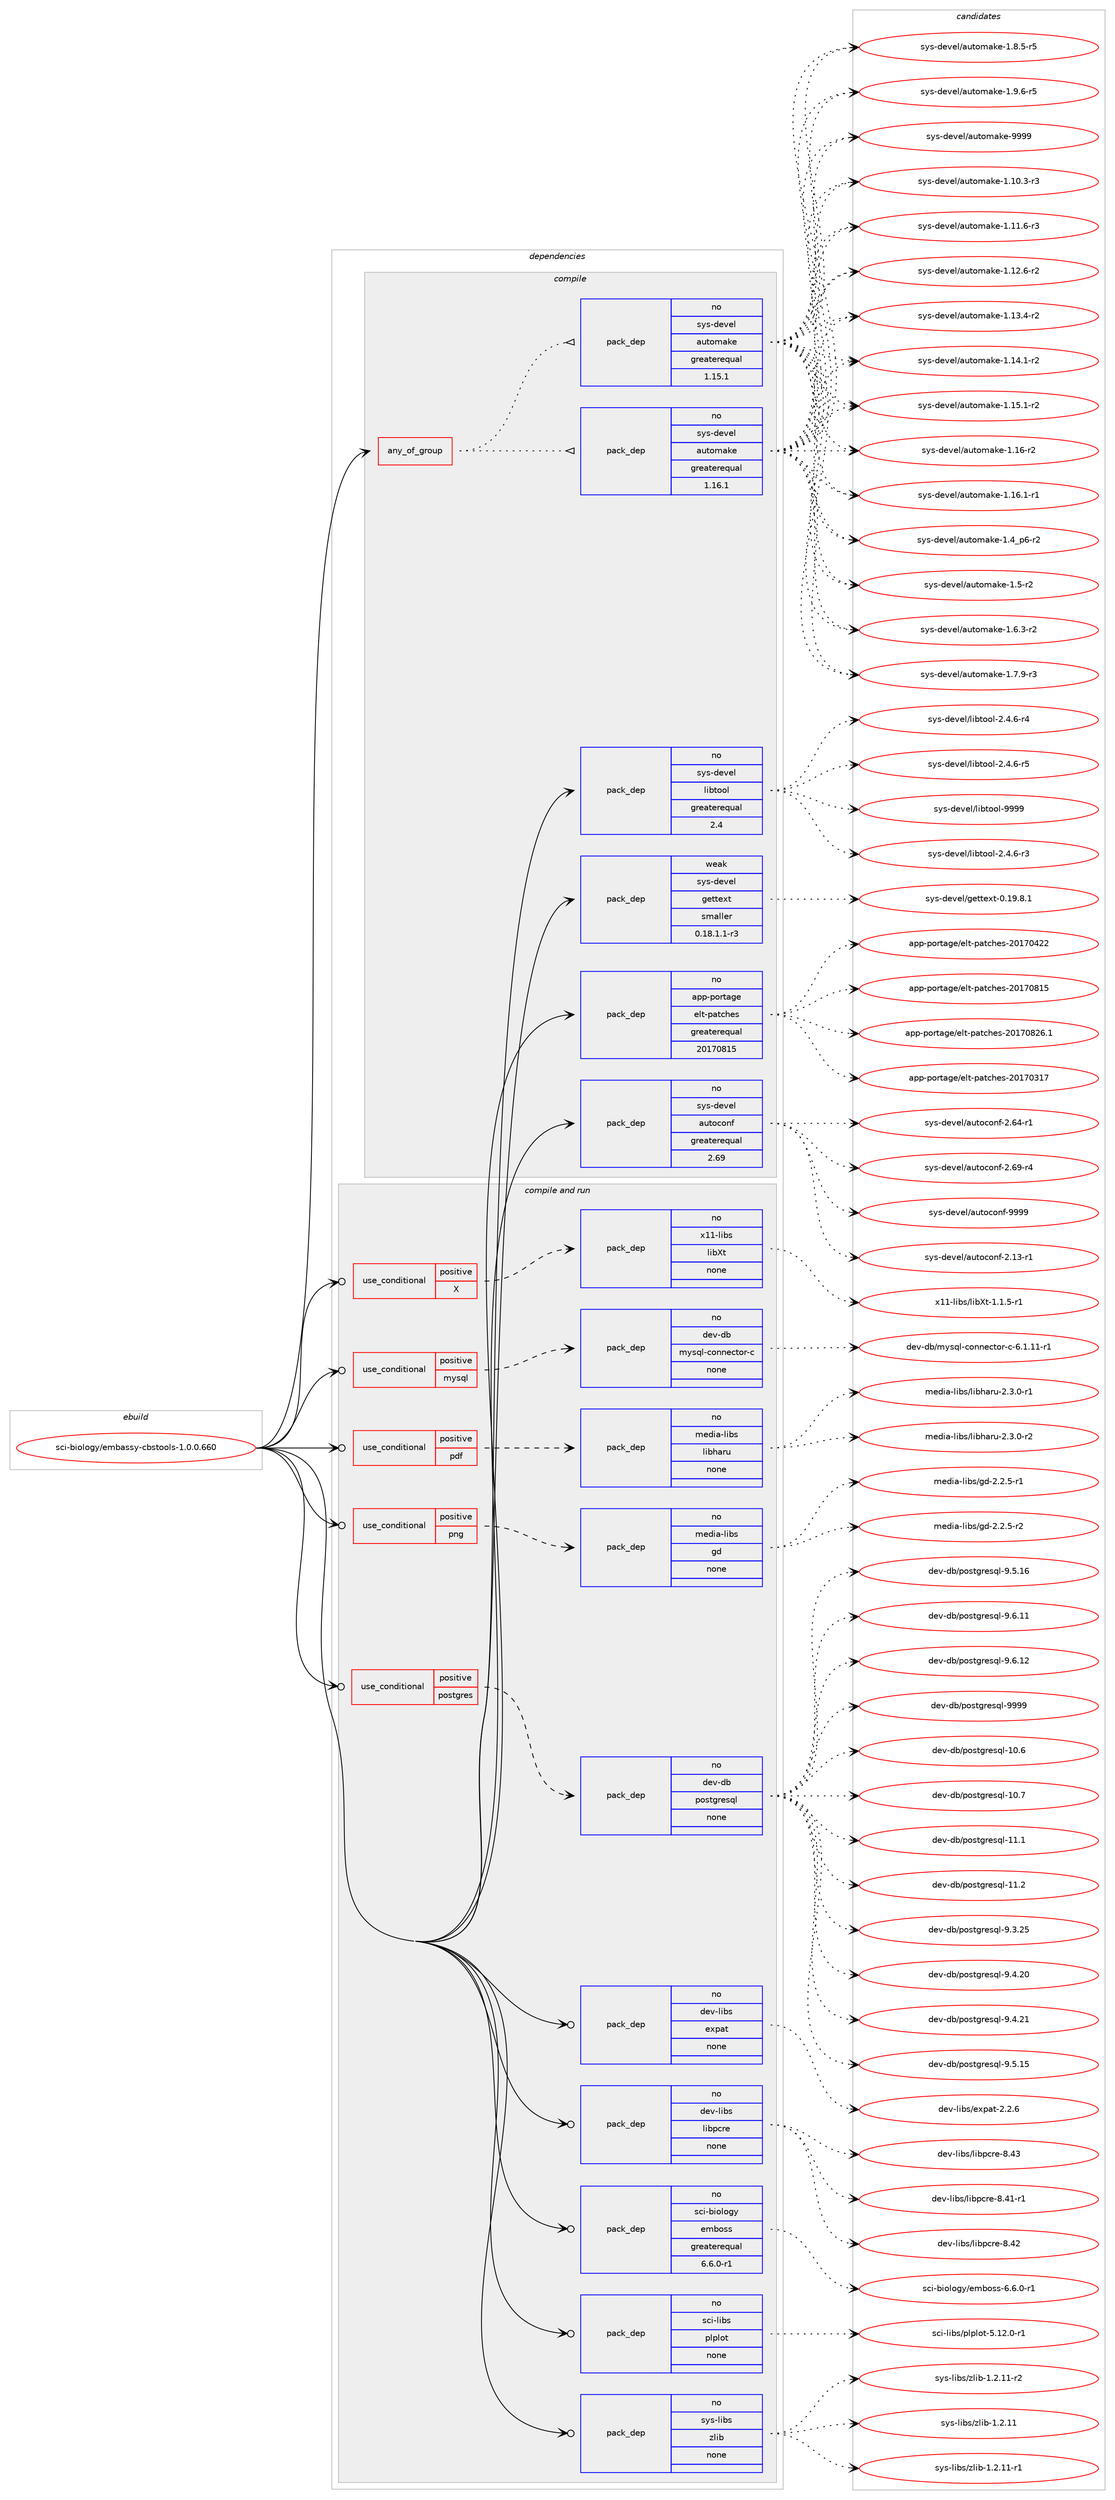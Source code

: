 digraph prolog {

# *************
# Graph options
# *************

newrank=true;
concentrate=true;
compound=true;
graph [rankdir=LR,fontname=Helvetica,fontsize=10,ranksep=1.5];#, ranksep=2.5, nodesep=0.2];
edge  [arrowhead=vee];
node  [fontname=Helvetica,fontsize=10];

# **********
# The ebuild
# **********

subgraph cluster_leftcol {
color=gray;
rank=same;
label=<<i>ebuild</i>>;
id [label="sci-biology/embassy-cbstools-1.0.0.660", color=red, width=4, href="../sci-biology/embassy-cbstools-1.0.0.660.svg"];
}

# ****************
# The dependencies
# ****************

subgraph cluster_midcol {
color=gray;
label=<<i>dependencies</i>>;
subgraph cluster_compile {
fillcolor="#eeeeee";
style=filled;
label=<<i>compile</i>>;
subgraph any26722 {
dependency1686094 [label=<<TABLE BORDER="0" CELLBORDER="1" CELLSPACING="0" CELLPADDING="4"><TR><TD CELLPADDING="10">any_of_group</TD></TR></TABLE>>, shape=none, color=red];subgraph pack1206466 {
dependency1686095 [label=<<TABLE BORDER="0" CELLBORDER="1" CELLSPACING="0" CELLPADDING="4" WIDTH="220"><TR><TD ROWSPAN="6" CELLPADDING="30">pack_dep</TD></TR><TR><TD WIDTH="110">no</TD></TR><TR><TD>sys-devel</TD></TR><TR><TD>automake</TD></TR><TR><TD>greaterequal</TD></TR><TR><TD>1.16.1</TD></TR></TABLE>>, shape=none, color=blue];
}
dependency1686094:e -> dependency1686095:w [weight=20,style="dotted",arrowhead="oinv"];
subgraph pack1206467 {
dependency1686096 [label=<<TABLE BORDER="0" CELLBORDER="1" CELLSPACING="0" CELLPADDING="4" WIDTH="220"><TR><TD ROWSPAN="6" CELLPADDING="30">pack_dep</TD></TR><TR><TD WIDTH="110">no</TD></TR><TR><TD>sys-devel</TD></TR><TR><TD>automake</TD></TR><TR><TD>greaterequal</TD></TR><TR><TD>1.15.1</TD></TR></TABLE>>, shape=none, color=blue];
}
dependency1686094:e -> dependency1686096:w [weight=20,style="dotted",arrowhead="oinv"];
}
id:e -> dependency1686094:w [weight=20,style="solid",arrowhead="vee"];
subgraph pack1206468 {
dependency1686097 [label=<<TABLE BORDER="0" CELLBORDER="1" CELLSPACING="0" CELLPADDING="4" WIDTH="220"><TR><TD ROWSPAN="6" CELLPADDING="30">pack_dep</TD></TR><TR><TD WIDTH="110">no</TD></TR><TR><TD>app-portage</TD></TR><TR><TD>elt-patches</TD></TR><TR><TD>greaterequal</TD></TR><TR><TD>20170815</TD></TR></TABLE>>, shape=none, color=blue];
}
id:e -> dependency1686097:w [weight=20,style="solid",arrowhead="vee"];
subgraph pack1206469 {
dependency1686098 [label=<<TABLE BORDER="0" CELLBORDER="1" CELLSPACING="0" CELLPADDING="4" WIDTH="220"><TR><TD ROWSPAN="6" CELLPADDING="30">pack_dep</TD></TR><TR><TD WIDTH="110">no</TD></TR><TR><TD>sys-devel</TD></TR><TR><TD>autoconf</TD></TR><TR><TD>greaterequal</TD></TR><TR><TD>2.69</TD></TR></TABLE>>, shape=none, color=blue];
}
id:e -> dependency1686098:w [weight=20,style="solid",arrowhead="vee"];
subgraph pack1206470 {
dependency1686099 [label=<<TABLE BORDER="0" CELLBORDER="1" CELLSPACING="0" CELLPADDING="4" WIDTH="220"><TR><TD ROWSPAN="6" CELLPADDING="30">pack_dep</TD></TR><TR><TD WIDTH="110">no</TD></TR><TR><TD>sys-devel</TD></TR><TR><TD>libtool</TD></TR><TR><TD>greaterequal</TD></TR><TR><TD>2.4</TD></TR></TABLE>>, shape=none, color=blue];
}
id:e -> dependency1686099:w [weight=20,style="solid",arrowhead="vee"];
subgraph pack1206471 {
dependency1686100 [label=<<TABLE BORDER="0" CELLBORDER="1" CELLSPACING="0" CELLPADDING="4" WIDTH="220"><TR><TD ROWSPAN="6" CELLPADDING="30">pack_dep</TD></TR><TR><TD WIDTH="110">weak</TD></TR><TR><TD>sys-devel</TD></TR><TR><TD>gettext</TD></TR><TR><TD>smaller</TD></TR><TR><TD>0.18.1.1-r3</TD></TR></TABLE>>, shape=none, color=blue];
}
id:e -> dependency1686100:w [weight=20,style="solid",arrowhead="vee"];
}
subgraph cluster_compileandrun {
fillcolor="#eeeeee";
style=filled;
label=<<i>compile and run</i>>;
subgraph cond452063 {
dependency1686101 [label=<<TABLE BORDER="0" CELLBORDER="1" CELLSPACING="0" CELLPADDING="4"><TR><TD ROWSPAN="3" CELLPADDING="10">use_conditional</TD></TR><TR><TD>positive</TD></TR><TR><TD>X</TD></TR></TABLE>>, shape=none, color=red];
subgraph pack1206472 {
dependency1686102 [label=<<TABLE BORDER="0" CELLBORDER="1" CELLSPACING="0" CELLPADDING="4" WIDTH="220"><TR><TD ROWSPAN="6" CELLPADDING="30">pack_dep</TD></TR><TR><TD WIDTH="110">no</TD></TR><TR><TD>x11-libs</TD></TR><TR><TD>libXt</TD></TR><TR><TD>none</TD></TR><TR><TD></TD></TR></TABLE>>, shape=none, color=blue];
}
dependency1686101:e -> dependency1686102:w [weight=20,style="dashed",arrowhead="vee"];
}
id:e -> dependency1686101:w [weight=20,style="solid",arrowhead="odotvee"];
subgraph cond452064 {
dependency1686103 [label=<<TABLE BORDER="0" CELLBORDER="1" CELLSPACING="0" CELLPADDING="4"><TR><TD ROWSPAN="3" CELLPADDING="10">use_conditional</TD></TR><TR><TD>positive</TD></TR><TR><TD>mysql</TD></TR></TABLE>>, shape=none, color=red];
subgraph pack1206473 {
dependency1686104 [label=<<TABLE BORDER="0" CELLBORDER="1" CELLSPACING="0" CELLPADDING="4" WIDTH="220"><TR><TD ROWSPAN="6" CELLPADDING="30">pack_dep</TD></TR><TR><TD WIDTH="110">no</TD></TR><TR><TD>dev-db</TD></TR><TR><TD>mysql-connector-c</TD></TR><TR><TD>none</TD></TR><TR><TD></TD></TR></TABLE>>, shape=none, color=blue];
}
dependency1686103:e -> dependency1686104:w [weight=20,style="dashed",arrowhead="vee"];
}
id:e -> dependency1686103:w [weight=20,style="solid",arrowhead="odotvee"];
subgraph cond452065 {
dependency1686105 [label=<<TABLE BORDER="0" CELLBORDER="1" CELLSPACING="0" CELLPADDING="4"><TR><TD ROWSPAN="3" CELLPADDING="10">use_conditional</TD></TR><TR><TD>positive</TD></TR><TR><TD>pdf</TD></TR></TABLE>>, shape=none, color=red];
subgraph pack1206474 {
dependency1686106 [label=<<TABLE BORDER="0" CELLBORDER="1" CELLSPACING="0" CELLPADDING="4" WIDTH="220"><TR><TD ROWSPAN="6" CELLPADDING="30">pack_dep</TD></TR><TR><TD WIDTH="110">no</TD></TR><TR><TD>media-libs</TD></TR><TR><TD>libharu</TD></TR><TR><TD>none</TD></TR><TR><TD></TD></TR></TABLE>>, shape=none, color=blue];
}
dependency1686105:e -> dependency1686106:w [weight=20,style="dashed",arrowhead="vee"];
}
id:e -> dependency1686105:w [weight=20,style="solid",arrowhead="odotvee"];
subgraph cond452066 {
dependency1686107 [label=<<TABLE BORDER="0" CELLBORDER="1" CELLSPACING="0" CELLPADDING="4"><TR><TD ROWSPAN="3" CELLPADDING="10">use_conditional</TD></TR><TR><TD>positive</TD></TR><TR><TD>png</TD></TR></TABLE>>, shape=none, color=red];
subgraph pack1206475 {
dependency1686108 [label=<<TABLE BORDER="0" CELLBORDER="1" CELLSPACING="0" CELLPADDING="4" WIDTH="220"><TR><TD ROWSPAN="6" CELLPADDING="30">pack_dep</TD></TR><TR><TD WIDTH="110">no</TD></TR><TR><TD>media-libs</TD></TR><TR><TD>gd</TD></TR><TR><TD>none</TD></TR><TR><TD></TD></TR></TABLE>>, shape=none, color=blue];
}
dependency1686107:e -> dependency1686108:w [weight=20,style="dashed",arrowhead="vee"];
}
id:e -> dependency1686107:w [weight=20,style="solid",arrowhead="odotvee"];
subgraph cond452067 {
dependency1686109 [label=<<TABLE BORDER="0" CELLBORDER="1" CELLSPACING="0" CELLPADDING="4"><TR><TD ROWSPAN="3" CELLPADDING="10">use_conditional</TD></TR><TR><TD>positive</TD></TR><TR><TD>postgres</TD></TR></TABLE>>, shape=none, color=red];
subgraph pack1206476 {
dependency1686110 [label=<<TABLE BORDER="0" CELLBORDER="1" CELLSPACING="0" CELLPADDING="4" WIDTH="220"><TR><TD ROWSPAN="6" CELLPADDING="30">pack_dep</TD></TR><TR><TD WIDTH="110">no</TD></TR><TR><TD>dev-db</TD></TR><TR><TD>postgresql</TD></TR><TR><TD>none</TD></TR><TR><TD></TD></TR></TABLE>>, shape=none, color=blue];
}
dependency1686109:e -> dependency1686110:w [weight=20,style="dashed",arrowhead="vee"];
}
id:e -> dependency1686109:w [weight=20,style="solid",arrowhead="odotvee"];
subgraph pack1206477 {
dependency1686111 [label=<<TABLE BORDER="0" CELLBORDER="1" CELLSPACING="0" CELLPADDING="4" WIDTH="220"><TR><TD ROWSPAN="6" CELLPADDING="30">pack_dep</TD></TR><TR><TD WIDTH="110">no</TD></TR><TR><TD>dev-libs</TD></TR><TR><TD>expat</TD></TR><TR><TD>none</TD></TR><TR><TD></TD></TR></TABLE>>, shape=none, color=blue];
}
id:e -> dependency1686111:w [weight=20,style="solid",arrowhead="odotvee"];
subgraph pack1206478 {
dependency1686112 [label=<<TABLE BORDER="0" CELLBORDER="1" CELLSPACING="0" CELLPADDING="4" WIDTH="220"><TR><TD ROWSPAN="6" CELLPADDING="30">pack_dep</TD></TR><TR><TD WIDTH="110">no</TD></TR><TR><TD>dev-libs</TD></TR><TR><TD>libpcre</TD></TR><TR><TD>none</TD></TR><TR><TD></TD></TR></TABLE>>, shape=none, color=blue];
}
id:e -> dependency1686112:w [weight=20,style="solid",arrowhead="odotvee"];
subgraph pack1206479 {
dependency1686113 [label=<<TABLE BORDER="0" CELLBORDER="1" CELLSPACING="0" CELLPADDING="4" WIDTH="220"><TR><TD ROWSPAN="6" CELLPADDING="30">pack_dep</TD></TR><TR><TD WIDTH="110">no</TD></TR><TR><TD>sci-biology</TD></TR><TR><TD>emboss</TD></TR><TR><TD>greaterequal</TD></TR><TR><TD>6.6.0-r1</TD></TR></TABLE>>, shape=none, color=blue];
}
id:e -> dependency1686113:w [weight=20,style="solid",arrowhead="odotvee"];
subgraph pack1206480 {
dependency1686114 [label=<<TABLE BORDER="0" CELLBORDER="1" CELLSPACING="0" CELLPADDING="4" WIDTH="220"><TR><TD ROWSPAN="6" CELLPADDING="30">pack_dep</TD></TR><TR><TD WIDTH="110">no</TD></TR><TR><TD>sci-libs</TD></TR><TR><TD>plplot</TD></TR><TR><TD>none</TD></TR><TR><TD></TD></TR></TABLE>>, shape=none, color=blue];
}
id:e -> dependency1686114:w [weight=20,style="solid",arrowhead="odotvee"];
subgraph pack1206481 {
dependency1686115 [label=<<TABLE BORDER="0" CELLBORDER="1" CELLSPACING="0" CELLPADDING="4" WIDTH="220"><TR><TD ROWSPAN="6" CELLPADDING="30">pack_dep</TD></TR><TR><TD WIDTH="110">no</TD></TR><TR><TD>sys-libs</TD></TR><TR><TD>zlib</TD></TR><TR><TD>none</TD></TR><TR><TD></TD></TR></TABLE>>, shape=none, color=blue];
}
id:e -> dependency1686115:w [weight=20,style="solid",arrowhead="odotvee"];
}
subgraph cluster_run {
fillcolor="#eeeeee";
style=filled;
label=<<i>run</i>>;
}
}

# **************
# The candidates
# **************

subgraph cluster_choices {
rank=same;
color=gray;
label=<<i>candidates</i>>;

subgraph choice1206466 {
color=black;
nodesep=1;
choice11512111545100101118101108479711711611110997107101454946494846514511451 [label="sys-devel/automake-1.10.3-r3", color=red, width=4,href="../sys-devel/automake-1.10.3-r3.svg"];
choice11512111545100101118101108479711711611110997107101454946494946544511451 [label="sys-devel/automake-1.11.6-r3", color=red, width=4,href="../sys-devel/automake-1.11.6-r3.svg"];
choice11512111545100101118101108479711711611110997107101454946495046544511450 [label="sys-devel/automake-1.12.6-r2", color=red, width=4,href="../sys-devel/automake-1.12.6-r2.svg"];
choice11512111545100101118101108479711711611110997107101454946495146524511450 [label="sys-devel/automake-1.13.4-r2", color=red, width=4,href="../sys-devel/automake-1.13.4-r2.svg"];
choice11512111545100101118101108479711711611110997107101454946495246494511450 [label="sys-devel/automake-1.14.1-r2", color=red, width=4,href="../sys-devel/automake-1.14.1-r2.svg"];
choice11512111545100101118101108479711711611110997107101454946495346494511450 [label="sys-devel/automake-1.15.1-r2", color=red, width=4,href="../sys-devel/automake-1.15.1-r2.svg"];
choice1151211154510010111810110847971171161111099710710145494649544511450 [label="sys-devel/automake-1.16-r2", color=red, width=4,href="../sys-devel/automake-1.16-r2.svg"];
choice11512111545100101118101108479711711611110997107101454946495446494511449 [label="sys-devel/automake-1.16.1-r1", color=red, width=4,href="../sys-devel/automake-1.16.1-r1.svg"];
choice115121115451001011181011084797117116111109971071014549465295112544511450 [label="sys-devel/automake-1.4_p6-r2", color=red, width=4,href="../sys-devel/automake-1.4_p6-r2.svg"];
choice11512111545100101118101108479711711611110997107101454946534511450 [label="sys-devel/automake-1.5-r2", color=red, width=4,href="../sys-devel/automake-1.5-r2.svg"];
choice115121115451001011181011084797117116111109971071014549465446514511450 [label="sys-devel/automake-1.6.3-r2", color=red, width=4,href="../sys-devel/automake-1.6.3-r2.svg"];
choice115121115451001011181011084797117116111109971071014549465546574511451 [label="sys-devel/automake-1.7.9-r3", color=red, width=4,href="../sys-devel/automake-1.7.9-r3.svg"];
choice115121115451001011181011084797117116111109971071014549465646534511453 [label="sys-devel/automake-1.8.5-r5", color=red, width=4,href="../sys-devel/automake-1.8.5-r5.svg"];
choice115121115451001011181011084797117116111109971071014549465746544511453 [label="sys-devel/automake-1.9.6-r5", color=red, width=4,href="../sys-devel/automake-1.9.6-r5.svg"];
choice115121115451001011181011084797117116111109971071014557575757 [label="sys-devel/automake-9999", color=red, width=4,href="../sys-devel/automake-9999.svg"];
dependency1686095:e -> choice11512111545100101118101108479711711611110997107101454946494846514511451:w [style=dotted,weight="100"];
dependency1686095:e -> choice11512111545100101118101108479711711611110997107101454946494946544511451:w [style=dotted,weight="100"];
dependency1686095:e -> choice11512111545100101118101108479711711611110997107101454946495046544511450:w [style=dotted,weight="100"];
dependency1686095:e -> choice11512111545100101118101108479711711611110997107101454946495146524511450:w [style=dotted,weight="100"];
dependency1686095:e -> choice11512111545100101118101108479711711611110997107101454946495246494511450:w [style=dotted,weight="100"];
dependency1686095:e -> choice11512111545100101118101108479711711611110997107101454946495346494511450:w [style=dotted,weight="100"];
dependency1686095:e -> choice1151211154510010111810110847971171161111099710710145494649544511450:w [style=dotted,weight="100"];
dependency1686095:e -> choice11512111545100101118101108479711711611110997107101454946495446494511449:w [style=dotted,weight="100"];
dependency1686095:e -> choice115121115451001011181011084797117116111109971071014549465295112544511450:w [style=dotted,weight="100"];
dependency1686095:e -> choice11512111545100101118101108479711711611110997107101454946534511450:w [style=dotted,weight="100"];
dependency1686095:e -> choice115121115451001011181011084797117116111109971071014549465446514511450:w [style=dotted,weight="100"];
dependency1686095:e -> choice115121115451001011181011084797117116111109971071014549465546574511451:w [style=dotted,weight="100"];
dependency1686095:e -> choice115121115451001011181011084797117116111109971071014549465646534511453:w [style=dotted,weight="100"];
dependency1686095:e -> choice115121115451001011181011084797117116111109971071014549465746544511453:w [style=dotted,weight="100"];
dependency1686095:e -> choice115121115451001011181011084797117116111109971071014557575757:w [style=dotted,weight="100"];
}
subgraph choice1206467 {
color=black;
nodesep=1;
choice11512111545100101118101108479711711611110997107101454946494846514511451 [label="sys-devel/automake-1.10.3-r3", color=red, width=4,href="../sys-devel/automake-1.10.3-r3.svg"];
choice11512111545100101118101108479711711611110997107101454946494946544511451 [label="sys-devel/automake-1.11.6-r3", color=red, width=4,href="../sys-devel/automake-1.11.6-r3.svg"];
choice11512111545100101118101108479711711611110997107101454946495046544511450 [label="sys-devel/automake-1.12.6-r2", color=red, width=4,href="../sys-devel/automake-1.12.6-r2.svg"];
choice11512111545100101118101108479711711611110997107101454946495146524511450 [label="sys-devel/automake-1.13.4-r2", color=red, width=4,href="../sys-devel/automake-1.13.4-r2.svg"];
choice11512111545100101118101108479711711611110997107101454946495246494511450 [label="sys-devel/automake-1.14.1-r2", color=red, width=4,href="../sys-devel/automake-1.14.1-r2.svg"];
choice11512111545100101118101108479711711611110997107101454946495346494511450 [label="sys-devel/automake-1.15.1-r2", color=red, width=4,href="../sys-devel/automake-1.15.1-r2.svg"];
choice1151211154510010111810110847971171161111099710710145494649544511450 [label="sys-devel/automake-1.16-r2", color=red, width=4,href="../sys-devel/automake-1.16-r2.svg"];
choice11512111545100101118101108479711711611110997107101454946495446494511449 [label="sys-devel/automake-1.16.1-r1", color=red, width=4,href="../sys-devel/automake-1.16.1-r1.svg"];
choice115121115451001011181011084797117116111109971071014549465295112544511450 [label="sys-devel/automake-1.4_p6-r2", color=red, width=4,href="../sys-devel/automake-1.4_p6-r2.svg"];
choice11512111545100101118101108479711711611110997107101454946534511450 [label="sys-devel/automake-1.5-r2", color=red, width=4,href="../sys-devel/automake-1.5-r2.svg"];
choice115121115451001011181011084797117116111109971071014549465446514511450 [label="sys-devel/automake-1.6.3-r2", color=red, width=4,href="../sys-devel/automake-1.6.3-r2.svg"];
choice115121115451001011181011084797117116111109971071014549465546574511451 [label="sys-devel/automake-1.7.9-r3", color=red, width=4,href="../sys-devel/automake-1.7.9-r3.svg"];
choice115121115451001011181011084797117116111109971071014549465646534511453 [label="sys-devel/automake-1.8.5-r5", color=red, width=4,href="../sys-devel/automake-1.8.5-r5.svg"];
choice115121115451001011181011084797117116111109971071014549465746544511453 [label="sys-devel/automake-1.9.6-r5", color=red, width=4,href="../sys-devel/automake-1.9.6-r5.svg"];
choice115121115451001011181011084797117116111109971071014557575757 [label="sys-devel/automake-9999", color=red, width=4,href="../sys-devel/automake-9999.svg"];
dependency1686096:e -> choice11512111545100101118101108479711711611110997107101454946494846514511451:w [style=dotted,weight="100"];
dependency1686096:e -> choice11512111545100101118101108479711711611110997107101454946494946544511451:w [style=dotted,weight="100"];
dependency1686096:e -> choice11512111545100101118101108479711711611110997107101454946495046544511450:w [style=dotted,weight="100"];
dependency1686096:e -> choice11512111545100101118101108479711711611110997107101454946495146524511450:w [style=dotted,weight="100"];
dependency1686096:e -> choice11512111545100101118101108479711711611110997107101454946495246494511450:w [style=dotted,weight="100"];
dependency1686096:e -> choice11512111545100101118101108479711711611110997107101454946495346494511450:w [style=dotted,weight="100"];
dependency1686096:e -> choice1151211154510010111810110847971171161111099710710145494649544511450:w [style=dotted,weight="100"];
dependency1686096:e -> choice11512111545100101118101108479711711611110997107101454946495446494511449:w [style=dotted,weight="100"];
dependency1686096:e -> choice115121115451001011181011084797117116111109971071014549465295112544511450:w [style=dotted,weight="100"];
dependency1686096:e -> choice11512111545100101118101108479711711611110997107101454946534511450:w [style=dotted,weight="100"];
dependency1686096:e -> choice115121115451001011181011084797117116111109971071014549465446514511450:w [style=dotted,weight="100"];
dependency1686096:e -> choice115121115451001011181011084797117116111109971071014549465546574511451:w [style=dotted,weight="100"];
dependency1686096:e -> choice115121115451001011181011084797117116111109971071014549465646534511453:w [style=dotted,weight="100"];
dependency1686096:e -> choice115121115451001011181011084797117116111109971071014549465746544511453:w [style=dotted,weight="100"];
dependency1686096:e -> choice115121115451001011181011084797117116111109971071014557575757:w [style=dotted,weight="100"];
}
subgraph choice1206468 {
color=black;
nodesep=1;
choice97112112451121111141169710310147101108116451129711699104101115455048495548514955 [label="app-portage/elt-patches-20170317", color=red, width=4,href="../app-portage/elt-patches-20170317.svg"];
choice97112112451121111141169710310147101108116451129711699104101115455048495548525050 [label="app-portage/elt-patches-20170422", color=red, width=4,href="../app-portage/elt-patches-20170422.svg"];
choice97112112451121111141169710310147101108116451129711699104101115455048495548564953 [label="app-portage/elt-patches-20170815", color=red, width=4,href="../app-portage/elt-patches-20170815.svg"];
choice971121124511211111411697103101471011081164511297116991041011154550484955485650544649 [label="app-portage/elt-patches-20170826.1", color=red, width=4,href="../app-portage/elt-patches-20170826.1.svg"];
dependency1686097:e -> choice97112112451121111141169710310147101108116451129711699104101115455048495548514955:w [style=dotted,weight="100"];
dependency1686097:e -> choice97112112451121111141169710310147101108116451129711699104101115455048495548525050:w [style=dotted,weight="100"];
dependency1686097:e -> choice97112112451121111141169710310147101108116451129711699104101115455048495548564953:w [style=dotted,weight="100"];
dependency1686097:e -> choice971121124511211111411697103101471011081164511297116991041011154550484955485650544649:w [style=dotted,weight="100"];
}
subgraph choice1206469 {
color=black;
nodesep=1;
choice1151211154510010111810110847971171161119911111010245504649514511449 [label="sys-devel/autoconf-2.13-r1", color=red, width=4,href="../sys-devel/autoconf-2.13-r1.svg"];
choice1151211154510010111810110847971171161119911111010245504654524511449 [label="sys-devel/autoconf-2.64-r1", color=red, width=4,href="../sys-devel/autoconf-2.64-r1.svg"];
choice1151211154510010111810110847971171161119911111010245504654574511452 [label="sys-devel/autoconf-2.69-r4", color=red, width=4,href="../sys-devel/autoconf-2.69-r4.svg"];
choice115121115451001011181011084797117116111991111101024557575757 [label="sys-devel/autoconf-9999", color=red, width=4,href="../sys-devel/autoconf-9999.svg"];
dependency1686098:e -> choice1151211154510010111810110847971171161119911111010245504649514511449:w [style=dotted,weight="100"];
dependency1686098:e -> choice1151211154510010111810110847971171161119911111010245504654524511449:w [style=dotted,weight="100"];
dependency1686098:e -> choice1151211154510010111810110847971171161119911111010245504654574511452:w [style=dotted,weight="100"];
dependency1686098:e -> choice115121115451001011181011084797117116111991111101024557575757:w [style=dotted,weight="100"];
}
subgraph choice1206470 {
color=black;
nodesep=1;
choice1151211154510010111810110847108105981161111111084550465246544511451 [label="sys-devel/libtool-2.4.6-r3", color=red, width=4,href="../sys-devel/libtool-2.4.6-r3.svg"];
choice1151211154510010111810110847108105981161111111084550465246544511452 [label="sys-devel/libtool-2.4.6-r4", color=red, width=4,href="../sys-devel/libtool-2.4.6-r4.svg"];
choice1151211154510010111810110847108105981161111111084550465246544511453 [label="sys-devel/libtool-2.4.6-r5", color=red, width=4,href="../sys-devel/libtool-2.4.6-r5.svg"];
choice1151211154510010111810110847108105981161111111084557575757 [label="sys-devel/libtool-9999", color=red, width=4,href="../sys-devel/libtool-9999.svg"];
dependency1686099:e -> choice1151211154510010111810110847108105981161111111084550465246544511451:w [style=dotted,weight="100"];
dependency1686099:e -> choice1151211154510010111810110847108105981161111111084550465246544511452:w [style=dotted,weight="100"];
dependency1686099:e -> choice1151211154510010111810110847108105981161111111084550465246544511453:w [style=dotted,weight="100"];
dependency1686099:e -> choice1151211154510010111810110847108105981161111111084557575757:w [style=dotted,weight="100"];
}
subgraph choice1206471 {
color=black;
nodesep=1;
choice1151211154510010111810110847103101116116101120116454846495746564649 [label="sys-devel/gettext-0.19.8.1", color=red, width=4,href="../sys-devel/gettext-0.19.8.1.svg"];
dependency1686100:e -> choice1151211154510010111810110847103101116116101120116454846495746564649:w [style=dotted,weight="100"];
}
subgraph choice1206472 {
color=black;
nodesep=1;
choice120494945108105981154710810598881164549464946534511449 [label="x11-libs/libXt-1.1.5-r1", color=red, width=4,href="../x11-libs/libXt-1.1.5-r1.svg"];
dependency1686102:e -> choice120494945108105981154710810598881164549464946534511449:w [style=dotted,weight="100"];
}
subgraph choice1206473 {
color=black;
nodesep=1;
choice1001011184510098471091211151131084599111110110101991161111144599455446494649494511449 [label="dev-db/mysql-connector-c-6.1.11-r1", color=red, width=4,href="../dev-db/mysql-connector-c-6.1.11-r1.svg"];
dependency1686104:e -> choice1001011184510098471091211151131084599111110110101991161111144599455446494649494511449:w [style=dotted,weight="100"];
}
subgraph choice1206474 {
color=black;
nodesep=1;
choice1091011001059745108105981154710810598104971141174550465146484511449 [label="media-libs/libharu-2.3.0-r1", color=red, width=4,href="../media-libs/libharu-2.3.0-r1.svg"];
choice1091011001059745108105981154710810598104971141174550465146484511450 [label="media-libs/libharu-2.3.0-r2", color=red, width=4,href="../media-libs/libharu-2.3.0-r2.svg"];
dependency1686106:e -> choice1091011001059745108105981154710810598104971141174550465146484511449:w [style=dotted,weight="100"];
dependency1686106:e -> choice1091011001059745108105981154710810598104971141174550465146484511450:w [style=dotted,weight="100"];
}
subgraph choice1206475 {
color=black;
nodesep=1;
choice109101100105974510810598115471031004550465046534511449 [label="media-libs/gd-2.2.5-r1", color=red, width=4,href="../media-libs/gd-2.2.5-r1.svg"];
choice109101100105974510810598115471031004550465046534511450 [label="media-libs/gd-2.2.5-r2", color=red, width=4,href="../media-libs/gd-2.2.5-r2.svg"];
dependency1686108:e -> choice109101100105974510810598115471031004550465046534511449:w [style=dotted,weight="100"];
dependency1686108:e -> choice109101100105974510810598115471031004550465046534511450:w [style=dotted,weight="100"];
}
subgraph choice1206476 {
color=black;
nodesep=1;
choice1001011184510098471121111151161031141011151131084549484654 [label="dev-db/postgresql-10.6", color=red, width=4,href="../dev-db/postgresql-10.6.svg"];
choice1001011184510098471121111151161031141011151131084549484655 [label="dev-db/postgresql-10.7", color=red, width=4,href="../dev-db/postgresql-10.7.svg"];
choice1001011184510098471121111151161031141011151131084549494649 [label="dev-db/postgresql-11.1", color=red, width=4,href="../dev-db/postgresql-11.1.svg"];
choice1001011184510098471121111151161031141011151131084549494650 [label="dev-db/postgresql-11.2", color=red, width=4,href="../dev-db/postgresql-11.2.svg"];
choice10010111845100984711211111511610311410111511310845574651465053 [label="dev-db/postgresql-9.3.25", color=red, width=4,href="../dev-db/postgresql-9.3.25.svg"];
choice10010111845100984711211111511610311410111511310845574652465048 [label="dev-db/postgresql-9.4.20", color=red, width=4,href="../dev-db/postgresql-9.4.20.svg"];
choice10010111845100984711211111511610311410111511310845574652465049 [label="dev-db/postgresql-9.4.21", color=red, width=4,href="../dev-db/postgresql-9.4.21.svg"];
choice10010111845100984711211111511610311410111511310845574653464953 [label="dev-db/postgresql-9.5.15", color=red, width=4,href="../dev-db/postgresql-9.5.15.svg"];
choice10010111845100984711211111511610311410111511310845574653464954 [label="dev-db/postgresql-9.5.16", color=red, width=4,href="../dev-db/postgresql-9.5.16.svg"];
choice10010111845100984711211111511610311410111511310845574654464949 [label="dev-db/postgresql-9.6.11", color=red, width=4,href="../dev-db/postgresql-9.6.11.svg"];
choice10010111845100984711211111511610311410111511310845574654464950 [label="dev-db/postgresql-9.6.12", color=red, width=4,href="../dev-db/postgresql-9.6.12.svg"];
choice1001011184510098471121111151161031141011151131084557575757 [label="dev-db/postgresql-9999", color=red, width=4,href="../dev-db/postgresql-9999.svg"];
dependency1686110:e -> choice1001011184510098471121111151161031141011151131084549484654:w [style=dotted,weight="100"];
dependency1686110:e -> choice1001011184510098471121111151161031141011151131084549484655:w [style=dotted,weight="100"];
dependency1686110:e -> choice1001011184510098471121111151161031141011151131084549494649:w [style=dotted,weight="100"];
dependency1686110:e -> choice1001011184510098471121111151161031141011151131084549494650:w [style=dotted,weight="100"];
dependency1686110:e -> choice10010111845100984711211111511610311410111511310845574651465053:w [style=dotted,weight="100"];
dependency1686110:e -> choice10010111845100984711211111511610311410111511310845574652465048:w [style=dotted,weight="100"];
dependency1686110:e -> choice10010111845100984711211111511610311410111511310845574652465049:w [style=dotted,weight="100"];
dependency1686110:e -> choice10010111845100984711211111511610311410111511310845574653464953:w [style=dotted,weight="100"];
dependency1686110:e -> choice10010111845100984711211111511610311410111511310845574653464954:w [style=dotted,weight="100"];
dependency1686110:e -> choice10010111845100984711211111511610311410111511310845574654464949:w [style=dotted,weight="100"];
dependency1686110:e -> choice10010111845100984711211111511610311410111511310845574654464950:w [style=dotted,weight="100"];
dependency1686110:e -> choice1001011184510098471121111151161031141011151131084557575757:w [style=dotted,weight="100"];
}
subgraph choice1206477 {
color=black;
nodesep=1;
choice10010111845108105981154710112011297116455046504654 [label="dev-libs/expat-2.2.6", color=red, width=4,href="../dev-libs/expat-2.2.6.svg"];
dependency1686111:e -> choice10010111845108105981154710112011297116455046504654:w [style=dotted,weight="100"];
}
subgraph choice1206478 {
color=black;
nodesep=1;
choice100101118451081059811547108105981129911410145564652494511449 [label="dev-libs/libpcre-8.41-r1", color=red, width=4,href="../dev-libs/libpcre-8.41-r1.svg"];
choice10010111845108105981154710810598112991141014556465250 [label="dev-libs/libpcre-8.42", color=red, width=4,href="../dev-libs/libpcre-8.42.svg"];
choice10010111845108105981154710810598112991141014556465251 [label="dev-libs/libpcre-8.43", color=red, width=4,href="../dev-libs/libpcre-8.43.svg"];
dependency1686112:e -> choice100101118451081059811547108105981129911410145564652494511449:w [style=dotted,weight="100"];
dependency1686112:e -> choice10010111845108105981154710810598112991141014556465250:w [style=dotted,weight="100"];
dependency1686112:e -> choice10010111845108105981154710810598112991141014556465251:w [style=dotted,weight="100"];
}
subgraph choice1206479 {
color=black;
nodesep=1;
choice11599105459810511110811110312147101109981111151154554465446484511449 [label="sci-biology/emboss-6.6.0-r1", color=red, width=4,href="../sci-biology/emboss-6.6.0-r1.svg"];
dependency1686113:e -> choice11599105459810511110811110312147101109981111151154554465446484511449:w [style=dotted,weight="100"];
}
subgraph choice1206480 {
color=black;
nodesep=1;
choice11599105451081059811547112108112108111116455346495046484511449 [label="sci-libs/plplot-5.12.0-r1", color=red, width=4,href="../sci-libs/plplot-5.12.0-r1.svg"];
dependency1686114:e -> choice11599105451081059811547112108112108111116455346495046484511449:w [style=dotted,weight="100"];
}
subgraph choice1206481 {
color=black;
nodesep=1;
choice1151211154510810598115471221081059845494650464949 [label="sys-libs/zlib-1.2.11", color=red, width=4,href="../sys-libs/zlib-1.2.11.svg"];
choice11512111545108105981154712210810598454946504649494511449 [label="sys-libs/zlib-1.2.11-r1", color=red, width=4,href="../sys-libs/zlib-1.2.11-r1.svg"];
choice11512111545108105981154712210810598454946504649494511450 [label="sys-libs/zlib-1.2.11-r2", color=red, width=4,href="../sys-libs/zlib-1.2.11-r2.svg"];
dependency1686115:e -> choice1151211154510810598115471221081059845494650464949:w [style=dotted,weight="100"];
dependency1686115:e -> choice11512111545108105981154712210810598454946504649494511449:w [style=dotted,weight="100"];
dependency1686115:e -> choice11512111545108105981154712210810598454946504649494511450:w [style=dotted,weight="100"];
}
}

}
